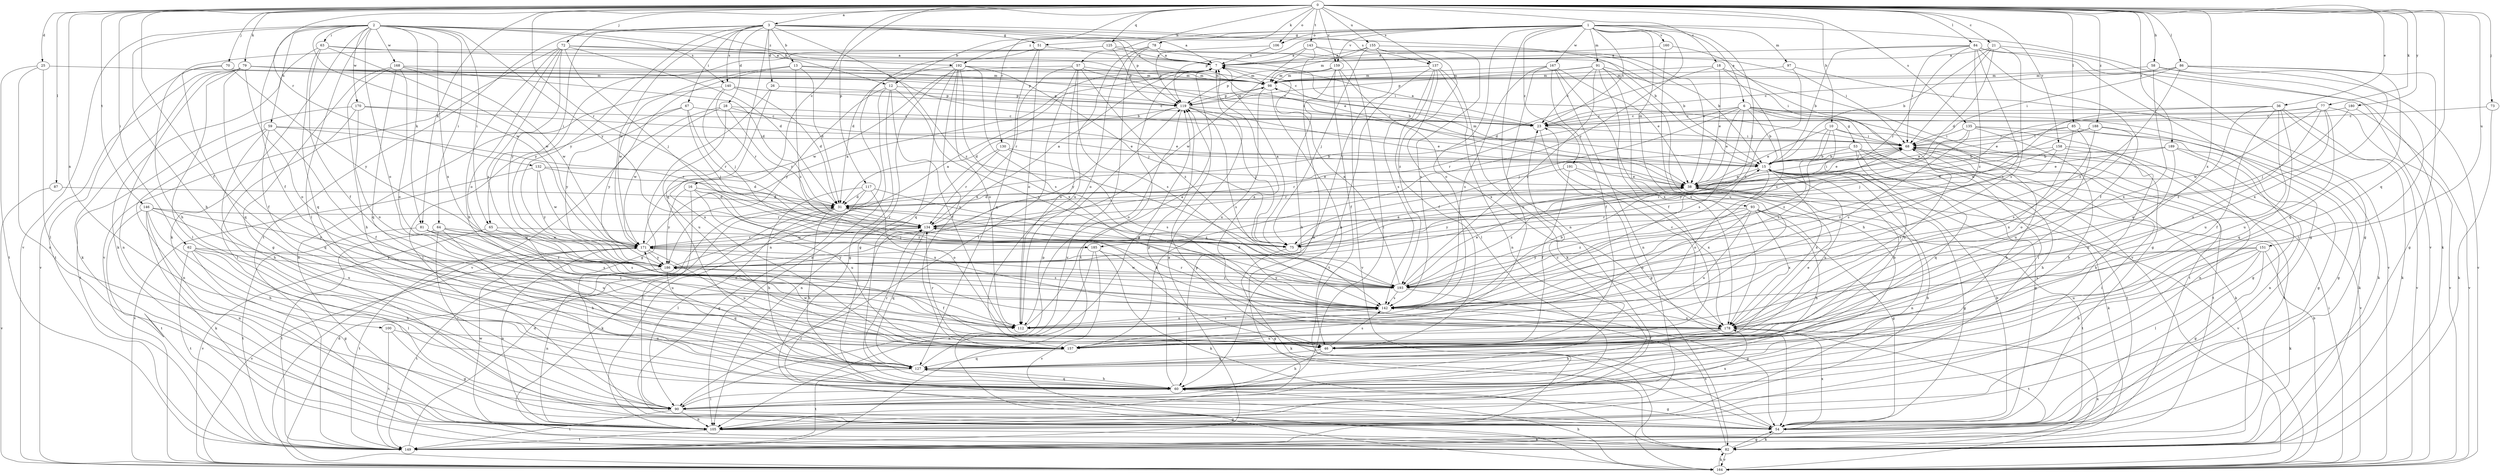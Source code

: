 strict digraph  {
0;
1;
2;
3;
6;
7;
10;
12;
13;
15;
16;
18;
21;
23;
25;
26;
28;
31;
36;
38;
46;
51;
53;
54;
57;
58;
59;
60;
62;
63;
64;
65;
67;
68;
70;
72;
73;
75;
77;
78;
79;
81;
82;
84;
85;
86;
87;
90;
91;
93;
97;
98;
100;
105;
106;
112;
117;
119;
125;
127;
130;
132;
134;
135;
137;
140;
142;
143;
146;
149;
151;
155;
157;
158;
159;
160;
164;
167;
168;
170;
171;
178;
180;
185;
186;
188;
189;
191;
192;
193;
0 -> 3  [label=a];
0 -> 10  [label=b];
0 -> 16  [label=c];
0 -> 18  [label=c];
0 -> 21  [label=c];
0 -> 25  [label=d];
0 -> 36  [label=e];
0 -> 46  [label=f];
0 -> 57  [label=h];
0 -> 58  [label=h];
0 -> 62  [label=i];
0 -> 70  [label=j];
0 -> 72  [label=j];
0 -> 73  [label=j];
0 -> 77  [label=k];
0 -> 78  [label=k];
0 -> 79  [label=k];
0 -> 81  [label=k];
0 -> 84  [label=l];
0 -> 85  [label=l];
0 -> 86  [label=l];
0 -> 87  [label=l];
0 -> 100  [label=n];
0 -> 106  [label=o];
0 -> 117  [label=p];
0 -> 125  [label=q];
0 -> 127  [label=q];
0 -> 130  [label=r];
0 -> 132  [label=r];
0 -> 134  [label=r];
0 -> 135  [label=s];
0 -> 137  [label=s];
0 -> 143  [label=t];
0 -> 146  [label=t];
0 -> 151  [label=u];
0 -> 155  [label=u];
0 -> 158  [label=v];
0 -> 159  [label=v];
0 -> 178  [label=x];
0 -> 180  [label=y];
0 -> 188  [label=z];
0 -> 189  [label=z];
1 -> 6  [label=a];
1 -> 12  [label=b];
1 -> 23  [label=c];
1 -> 51  [label=g];
1 -> 75  [label=j];
1 -> 91  [label=m];
1 -> 93  [label=m];
1 -> 97  [label=m];
1 -> 105  [label=n];
1 -> 106  [label=o];
1 -> 112  [label=o];
1 -> 119  [label=p];
1 -> 159  [label=v];
1 -> 160  [label=v];
1 -> 164  [label=v];
1 -> 167  [label=w];
1 -> 185  [label=y];
1 -> 191  [label=z];
1 -> 192  [label=z];
2 -> 12  [label=b];
2 -> 46  [label=f];
2 -> 59  [label=h];
2 -> 60  [label=h];
2 -> 63  [label=i];
2 -> 64  [label=i];
2 -> 65  [label=i];
2 -> 81  [label=k];
2 -> 82  [label=k];
2 -> 90  [label=l];
2 -> 112  [label=o];
2 -> 137  [label=s];
2 -> 140  [label=s];
2 -> 164  [label=v];
2 -> 168  [label=w];
2 -> 170  [label=w];
2 -> 171  [label=w];
2 -> 178  [label=x];
2 -> 185  [label=y];
2 -> 192  [label=z];
3 -> 7  [label=a];
3 -> 13  [label=b];
3 -> 15  [label=b];
3 -> 26  [label=d];
3 -> 28  [label=d];
3 -> 38  [label=e];
3 -> 51  [label=g];
3 -> 65  [label=i];
3 -> 67  [label=i];
3 -> 119  [label=p];
3 -> 127  [label=q];
3 -> 140  [label=s];
3 -> 149  [label=t];
3 -> 171  [label=w];
3 -> 186  [label=y];
3 -> 193  [label=z];
6 -> 15  [label=b];
6 -> 23  [label=c];
6 -> 38  [label=e];
6 -> 53  [label=g];
6 -> 75  [label=j];
6 -> 82  [label=k];
6 -> 90  [label=l];
6 -> 134  [label=r];
6 -> 142  [label=s];
6 -> 149  [label=t];
7 -> 98  [label=m];
7 -> 149  [label=t];
10 -> 38  [label=e];
10 -> 60  [label=h];
10 -> 68  [label=i];
10 -> 142  [label=s];
10 -> 157  [label=u];
10 -> 193  [label=z];
12 -> 46  [label=f];
12 -> 54  [label=g];
12 -> 105  [label=n];
12 -> 119  [label=p];
12 -> 142  [label=s];
12 -> 186  [label=y];
13 -> 31  [label=d];
13 -> 68  [label=i];
13 -> 98  [label=m];
13 -> 164  [label=v];
13 -> 171  [label=w];
13 -> 193  [label=z];
15 -> 38  [label=e];
15 -> 68  [label=i];
15 -> 82  [label=k];
15 -> 98  [label=m];
15 -> 112  [label=o];
15 -> 157  [label=u];
15 -> 178  [label=x];
16 -> 31  [label=d];
16 -> 90  [label=l];
16 -> 157  [label=u];
16 -> 178  [label=x];
16 -> 186  [label=y];
16 -> 193  [label=z];
18 -> 31  [label=d];
18 -> 38  [label=e];
18 -> 54  [label=g];
18 -> 98  [label=m];
18 -> 142  [label=s];
21 -> 7  [label=a];
21 -> 15  [label=b];
21 -> 31  [label=d];
21 -> 54  [label=g];
21 -> 68  [label=i];
21 -> 142  [label=s];
23 -> 7  [label=a];
23 -> 54  [label=g];
23 -> 68  [label=i];
25 -> 90  [label=l];
25 -> 98  [label=m];
25 -> 105  [label=n];
25 -> 149  [label=t];
26 -> 54  [label=g];
26 -> 119  [label=p];
26 -> 157  [label=u];
28 -> 23  [label=c];
28 -> 38  [label=e];
28 -> 134  [label=r];
28 -> 157  [label=u];
28 -> 171  [label=w];
28 -> 186  [label=y];
31 -> 38  [label=e];
31 -> 60  [label=h];
31 -> 82  [label=k];
31 -> 90  [label=l];
31 -> 134  [label=r];
36 -> 23  [label=c];
36 -> 46  [label=f];
36 -> 82  [label=k];
36 -> 112  [label=o];
36 -> 127  [label=q];
36 -> 157  [label=u];
36 -> 164  [label=v];
36 -> 171  [label=w];
38 -> 31  [label=d];
38 -> 54  [label=g];
38 -> 68  [label=i];
38 -> 105  [label=n];
38 -> 164  [label=v];
38 -> 186  [label=y];
38 -> 193  [label=z];
46 -> 15  [label=b];
46 -> 38  [label=e];
46 -> 60  [label=h];
46 -> 127  [label=q];
46 -> 142  [label=s];
46 -> 171  [label=w];
51 -> 7  [label=a];
51 -> 31  [label=d];
51 -> 112  [label=o];
51 -> 127  [label=q];
53 -> 15  [label=b];
53 -> 54  [label=g];
53 -> 82  [label=k];
53 -> 127  [label=q];
53 -> 134  [label=r];
53 -> 149  [label=t];
54 -> 15  [label=b];
54 -> 82  [label=k];
54 -> 119  [label=p];
54 -> 178  [label=x];
57 -> 15  [label=b];
57 -> 90  [label=l];
57 -> 98  [label=m];
57 -> 112  [label=o];
57 -> 134  [label=r];
57 -> 142  [label=s];
57 -> 171  [label=w];
57 -> 193  [label=z];
58 -> 90  [label=l];
58 -> 98  [label=m];
58 -> 164  [label=v];
58 -> 178  [label=x];
59 -> 46  [label=f];
59 -> 60  [label=h];
59 -> 68  [label=i];
59 -> 105  [label=n];
59 -> 127  [label=q];
59 -> 134  [label=r];
60 -> 23  [label=c];
60 -> 54  [label=g];
60 -> 90  [label=l];
60 -> 119  [label=p];
60 -> 127  [label=q];
62 -> 54  [label=g];
62 -> 60  [label=h];
62 -> 90  [label=l];
62 -> 142  [label=s];
62 -> 149  [label=t];
62 -> 186  [label=y];
63 -> 7  [label=a];
63 -> 23  [label=c];
63 -> 46  [label=f];
63 -> 82  [label=k];
63 -> 127  [label=q];
63 -> 171  [label=w];
64 -> 60  [label=h];
64 -> 90  [label=l];
64 -> 112  [label=o];
64 -> 149  [label=t];
64 -> 171  [label=w];
64 -> 193  [label=z];
65 -> 75  [label=j];
65 -> 142  [label=s];
65 -> 157  [label=u];
65 -> 164  [label=v];
67 -> 23  [label=c];
67 -> 75  [label=j];
67 -> 90  [label=l];
67 -> 134  [label=r];
67 -> 186  [label=y];
68 -> 15  [label=b];
68 -> 38  [label=e];
68 -> 60  [label=h];
68 -> 149  [label=t];
68 -> 164  [label=v];
70 -> 98  [label=m];
70 -> 127  [label=q];
70 -> 149  [label=t];
70 -> 186  [label=y];
72 -> 7  [label=a];
72 -> 31  [label=d];
72 -> 60  [label=h];
72 -> 68  [label=i];
72 -> 75  [label=j];
72 -> 112  [label=o];
72 -> 142  [label=s];
72 -> 164  [label=v];
72 -> 186  [label=y];
73 -> 23  [label=c];
73 -> 82  [label=k];
75 -> 7  [label=a];
75 -> 38  [label=e];
75 -> 68  [label=i];
75 -> 82  [label=k];
77 -> 23  [label=c];
77 -> 38  [label=e];
77 -> 157  [label=u];
77 -> 164  [label=v];
77 -> 171  [label=w];
77 -> 178  [label=x];
77 -> 193  [label=z];
78 -> 7  [label=a];
78 -> 15  [label=b];
78 -> 112  [label=o];
78 -> 157  [label=u];
78 -> 164  [label=v];
79 -> 15  [label=b];
79 -> 23  [label=c];
79 -> 46  [label=f];
79 -> 82  [label=k];
79 -> 90  [label=l];
79 -> 98  [label=m];
79 -> 105  [label=n];
79 -> 112  [label=o];
79 -> 119  [label=p];
79 -> 164  [label=v];
81 -> 142  [label=s];
81 -> 149  [label=t];
81 -> 157  [label=u];
81 -> 171  [label=w];
82 -> 54  [label=g];
82 -> 134  [label=r];
82 -> 142  [label=s];
82 -> 164  [label=v];
84 -> 7  [label=a];
84 -> 15  [label=b];
84 -> 46  [label=f];
84 -> 54  [label=g];
84 -> 68  [label=i];
84 -> 82  [label=k];
84 -> 134  [label=r];
84 -> 142  [label=s];
84 -> 193  [label=z];
85 -> 38  [label=e];
85 -> 68  [label=i];
85 -> 82  [label=k];
85 -> 157  [label=u];
85 -> 178  [label=x];
86 -> 23  [label=c];
86 -> 54  [label=g];
86 -> 68  [label=i];
86 -> 98  [label=m];
86 -> 127  [label=q];
86 -> 178  [label=x];
86 -> 193  [label=z];
87 -> 31  [label=d];
87 -> 164  [label=v];
90 -> 54  [label=g];
90 -> 105  [label=n];
90 -> 119  [label=p];
90 -> 149  [label=t];
90 -> 178  [label=x];
91 -> 23  [label=c];
91 -> 46  [label=f];
91 -> 60  [label=h];
91 -> 68  [label=i];
91 -> 98  [label=m];
91 -> 119  [label=p];
91 -> 178  [label=x];
91 -> 193  [label=z];
93 -> 54  [label=g];
93 -> 60  [label=h];
93 -> 112  [label=o];
93 -> 134  [label=r];
93 -> 149  [label=t];
93 -> 157  [label=u];
93 -> 178  [label=x];
93 -> 193  [label=z];
97 -> 98  [label=m];
97 -> 164  [label=v];
97 -> 193  [label=z];
98 -> 119  [label=p];
98 -> 149  [label=t];
98 -> 157  [label=u];
100 -> 54  [label=g];
100 -> 149  [label=t];
100 -> 157  [label=u];
105 -> 15  [label=b];
105 -> 68  [label=i];
105 -> 82  [label=k];
105 -> 149  [label=t];
105 -> 171  [label=w];
106 -> 7  [label=a];
106 -> 119  [label=p];
112 -> 7  [label=a];
112 -> 142  [label=s];
117 -> 31  [label=d];
117 -> 54  [label=g];
117 -> 60  [label=h];
117 -> 112  [label=o];
117 -> 193  [label=z];
119 -> 23  [label=c];
119 -> 31  [label=d];
119 -> 38  [label=e];
119 -> 75  [label=j];
119 -> 98  [label=m];
119 -> 112  [label=o];
119 -> 142  [label=s];
119 -> 186  [label=y];
125 -> 7  [label=a];
125 -> 60  [label=h];
125 -> 68  [label=i];
125 -> 119  [label=p];
125 -> 186  [label=y];
127 -> 60  [label=h];
127 -> 119  [label=p];
127 -> 134  [label=r];
127 -> 149  [label=t];
130 -> 15  [label=b];
130 -> 105  [label=n];
130 -> 134  [label=r];
130 -> 142  [label=s];
132 -> 31  [label=d];
132 -> 38  [label=e];
132 -> 164  [label=v];
132 -> 171  [label=w];
132 -> 186  [label=y];
134 -> 7  [label=a];
134 -> 75  [label=j];
134 -> 127  [label=q];
134 -> 171  [label=w];
135 -> 54  [label=g];
135 -> 60  [label=h];
135 -> 68  [label=i];
135 -> 105  [label=n];
135 -> 142  [label=s];
135 -> 186  [label=y];
137 -> 46  [label=f];
137 -> 60  [label=h];
137 -> 82  [label=k];
137 -> 90  [label=l];
137 -> 98  [label=m];
137 -> 105  [label=n];
137 -> 142  [label=s];
140 -> 23  [label=c];
140 -> 31  [label=d];
140 -> 75  [label=j];
140 -> 105  [label=n];
140 -> 119  [label=p];
140 -> 134  [label=r];
142 -> 15  [label=b];
142 -> 112  [label=o];
142 -> 134  [label=r];
142 -> 178  [label=x];
143 -> 7  [label=a];
143 -> 15  [label=b];
143 -> 90  [label=l];
143 -> 105  [label=n];
143 -> 171  [label=w];
146 -> 60  [label=h];
146 -> 82  [label=k];
146 -> 105  [label=n];
146 -> 134  [label=r];
146 -> 149  [label=t];
146 -> 157  [label=u];
146 -> 186  [label=y];
149 -> 7  [label=a];
149 -> 31  [label=d];
151 -> 54  [label=g];
151 -> 60  [label=h];
151 -> 82  [label=k];
151 -> 90  [label=l];
151 -> 142  [label=s];
151 -> 157  [label=u];
151 -> 186  [label=y];
155 -> 7  [label=a];
155 -> 38  [label=e];
155 -> 75  [label=j];
155 -> 98  [label=m];
155 -> 142  [label=s];
155 -> 186  [label=y];
155 -> 193  [label=z];
157 -> 127  [label=q];
157 -> 134  [label=r];
158 -> 15  [label=b];
158 -> 31  [label=d];
158 -> 60  [label=h];
158 -> 149  [label=t];
158 -> 193  [label=z];
159 -> 46  [label=f];
159 -> 60  [label=h];
159 -> 98  [label=m];
159 -> 119  [label=p];
159 -> 164  [label=v];
159 -> 178  [label=x];
160 -> 7  [label=a];
160 -> 157  [label=u];
160 -> 164  [label=v];
164 -> 15  [label=b];
164 -> 31  [label=d];
164 -> 60  [label=h];
164 -> 68  [label=i];
164 -> 82  [label=k];
164 -> 178  [label=x];
167 -> 38  [label=e];
167 -> 46  [label=f];
167 -> 98  [label=m];
167 -> 105  [label=n];
167 -> 142  [label=s];
167 -> 157  [label=u];
167 -> 178  [label=x];
168 -> 31  [label=d];
168 -> 54  [label=g];
168 -> 60  [label=h];
168 -> 98  [label=m];
168 -> 112  [label=o];
168 -> 127  [label=q];
168 -> 171  [label=w];
170 -> 23  [label=c];
170 -> 38  [label=e];
170 -> 90  [label=l];
170 -> 112  [label=o];
170 -> 149  [label=t];
171 -> 7  [label=a];
171 -> 105  [label=n];
171 -> 134  [label=r];
171 -> 142  [label=s];
171 -> 149  [label=t];
171 -> 157  [label=u];
171 -> 164  [label=v];
171 -> 186  [label=y];
178 -> 7  [label=a];
178 -> 23  [label=c];
178 -> 31  [label=d];
178 -> 46  [label=f];
178 -> 60  [label=h];
178 -> 68  [label=i];
178 -> 149  [label=t];
178 -> 157  [label=u];
180 -> 23  [label=c];
180 -> 75  [label=j];
180 -> 164  [label=v];
185 -> 54  [label=g];
185 -> 82  [label=k];
185 -> 105  [label=n];
185 -> 164  [label=v];
185 -> 186  [label=y];
186 -> 7  [label=a];
186 -> 46  [label=f];
186 -> 105  [label=n];
186 -> 127  [label=q];
186 -> 149  [label=t];
186 -> 193  [label=z];
188 -> 54  [label=g];
188 -> 68  [label=i];
188 -> 75  [label=j];
188 -> 112  [label=o];
188 -> 142  [label=s];
189 -> 15  [label=b];
189 -> 38  [label=e];
189 -> 54  [label=g];
189 -> 105  [label=n];
189 -> 157  [label=u];
191 -> 38  [label=e];
191 -> 46  [label=f];
191 -> 134  [label=r];
191 -> 178  [label=x];
192 -> 54  [label=g];
192 -> 75  [label=j];
192 -> 98  [label=m];
192 -> 105  [label=n];
192 -> 112  [label=o];
192 -> 127  [label=q];
192 -> 142  [label=s];
192 -> 157  [label=u];
192 -> 178  [label=x];
193 -> 7  [label=a];
193 -> 31  [label=d];
193 -> 38  [label=e];
193 -> 54  [label=g];
193 -> 142  [label=s];
193 -> 171  [label=w];
193 -> 186  [label=y];
}
